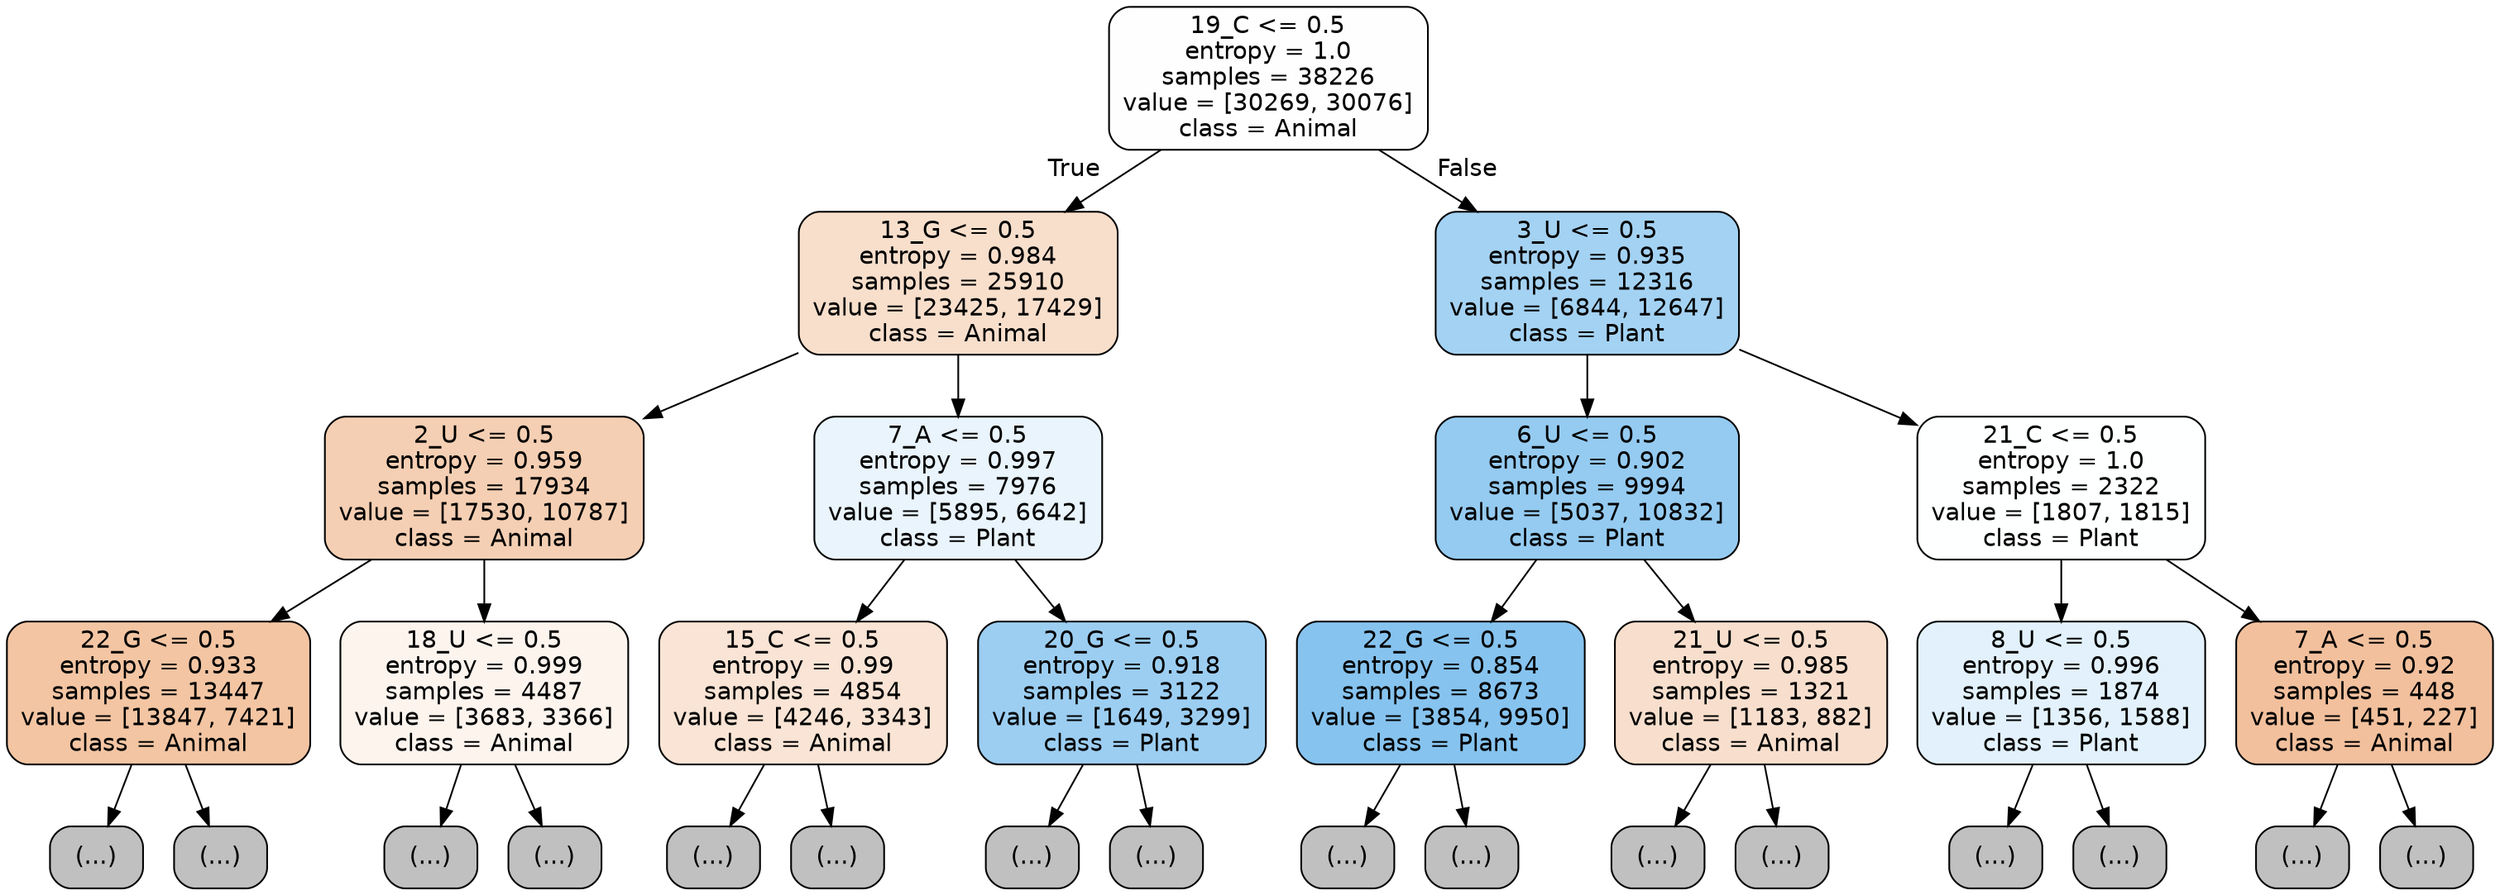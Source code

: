 digraph Tree {
node [shape=box, style="filled, rounded", color="black", fontname="helvetica"] ;
edge [fontname="helvetica"] ;
0 [label="19_C <= 0.5\nentropy = 1.0\nsamples = 38226\nvalue = [30269, 30076]\nclass = Animal", fillcolor="#fffefe"] ;
1 [label="13_G <= 0.5\nentropy = 0.984\nsamples = 25910\nvalue = [23425, 17429]\nclass = Animal", fillcolor="#f8dfcc"] ;
0 -> 1 [labeldistance=2.5, labelangle=45, headlabel="True"] ;
2 [label="2_U <= 0.5\nentropy = 0.959\nsamples = 17934\nvalue = [17530, 10787]\nclass = Animal", fillcolor="#f5cfb3"] ;
1 -> 2 ;
3 [label="22_G <= 0.5\nentropy = 0.933\nsamples = 13447\nvalue = [13847, 7421]\nclass = Animal", fillcolor="#f3c5a3"] ;
2 -> 3 ;
4 [label="(...)", fillcolor="#C0C0C0"] ;
3 -> 4 ;
5901 [label="(...)", fillcolor="#C0C0C0"] ;
3 -> 5901 ;
6766 [label="18_U <= 0.5\nentropy = 0.999\nsamples = 4487\nvalue = [3683, 3366]\nclass = Animal", fillcolor="#fdf4ee"] ;
2 -> 6766 ;
6767 [label="(...)", fillcolor="#C0C0C0"] ;
6766 -> 6767 ;
8418 [label="(...)", fillcolor="#C0C0C0"] ;
6766 -> 8418 ;
9111 [label="7_A <= 0.5\nentropy = 0.997\nsamples = 7976\nvalue = [5895, 6642]\nclass = Plant", fillcolor="#e9f4fc"] ;
1 -> 9111 ;
9112 [label="15_C <= 0.5\nentropy = 0.99\nsamples = 4854\nvalue = [4246, 3343]\nclass = Animal", fillcolor="#f9e4d5"] ;
9111 -> 9112 ;
9113 [label="(...)", fillcolor="#C0C0C0"] ;
9112 -> 9113 ;
11156 [label="(...)", fillcolor="#C0C0C0"] ;
9112 -> 11156 ;
11637 [label="20_G <= 0.5\nentropy = 0.918\nsamples = 3122\nvalue = [1649, 3299]\nclass = Plant", fillcolor="#9ccef2"] ;
9111 -> 11637 ;
11638 [label="(...)", fillcolor="#C0C0C0"] ;
11637 -> 11638 ;
12379 [label="(...)", fillcolor="#C0C0C0"] ;
11637 -> 12379 ;
12638 [label="3_U <= 0.5\nentropy = 0.935\nsamples = 12316\nvalue = [6844, 12647]\nclass = Plant", fillcolor="#a4d2f3"] ;
0 -> 12638 [labeldistance=2.5, labelangle=-45, headlabel="False"] ;
12639 [label="6_U <= 0.5\nentropy = 0.902\nsamples = 9994\nvalue = [5037, 10832]\nclass = Plant", fillcolor="#95cbf1"] ;
12638 -> 12639 ;
12640 [label="22_G <= 0.5\nentropy = 0.854\nsamples = 8673\nvalue = [3854, 9950]\nclass = Plant", fillcolor="#86c3ef"] ;
12639 -> 12640 ;
12641 [label="(...)", fillcolor="#C0C0C0"] ;
12640 -> 12641 ;
14712 [label="(...)", fillcolor="#C0C0C0"] ;
12640 -> 14712 ;
15009 [label="21_U <= 0.5\nentropy = 0.985\nsamples = 1321\nvalue = [1183, 882]\nclass = Animal", fillcolor="#f8dfcd"] ;
12639 -> 15009 ;
15010 [label="(...)", fillcolor="#C0C0C0"] ;
15009 -> 15010 ;
15607 [label="(...)", fillcolor="#C0C0C0"] ;
15009 -> 15607 ;
15766 [label="21_C <= 0.5\nentropy = 1.0\nsamples = 2322\nvalue = [1807, 1815]\nclass = Plant", fillcolor="#feffff"] ;
12638 -> 15766 ;
15767 [label="8_U <= 0.5\nentropy = 0.996\nsamples = 1874\nvalue = [1356, 1588]\nclass = Plant", fillcolor="#e2f1fb"] ;
15766 -> 15767 ;
15768 [label="(...)", fillcolor="#C0C0C0"] ;
15767 -> 15768 ;
16387 [label="(...)", fillcolor="#C0C0C0"] ;
15767 -> 16387 ;
16638 [label="7_A <= 0.5\nentropy = 0.92\nsamples = 448\nvalue = [451, 227]\nclass = Animal", fillcolor="#f2c09d"] ;
15766 -> 16638 ;
16639 [label="(...)", fillcolor="#C0C0C0"] ;
16638 -> 16639 ;
16768 [label="(...)", fillcolor="#C0C0C0"] ;
16638 -> 16768 ;
}
